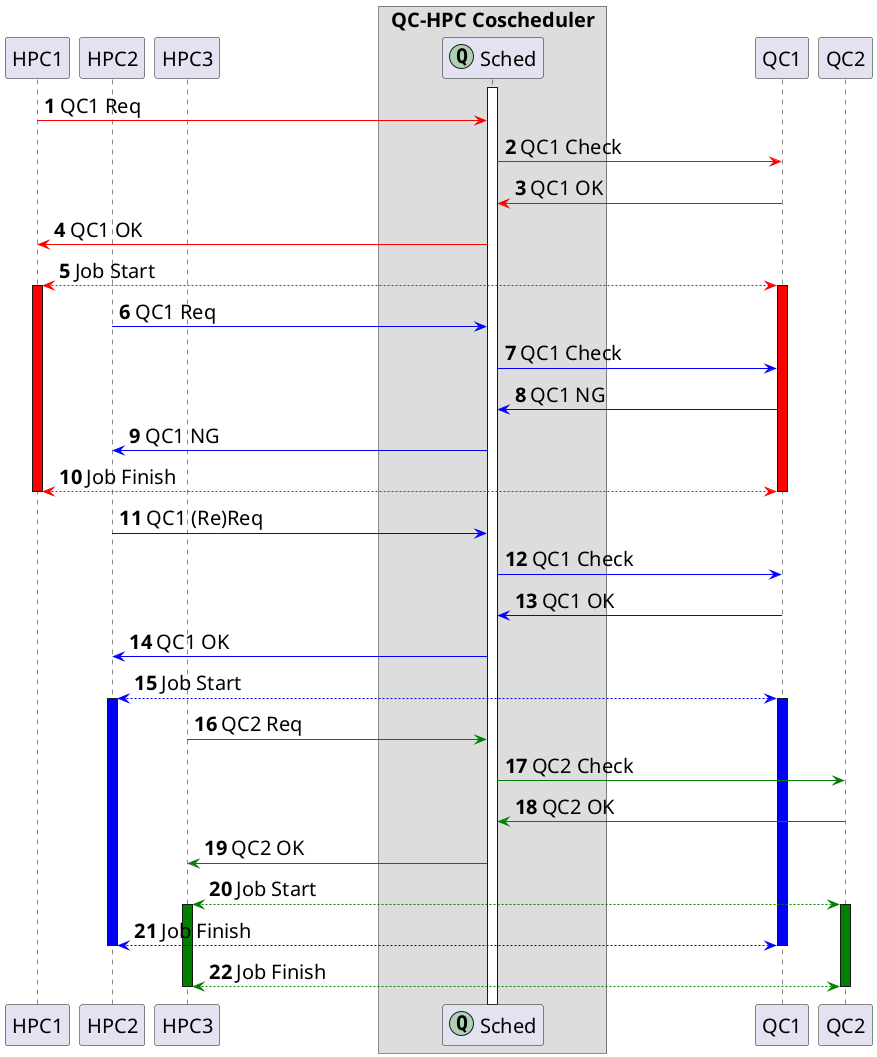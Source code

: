 @startuml
!pragma teoz true
autonumber
' autoactivate on
skinparam defaultFontSize 20

participant HPC1 as h1
participant HPC2 as h2
participant HPC3 as h3

box QC-HPC Coscheduler
participant Sched as q << (Q, #ADD1B2) >>
end box

participant QC1 as q1
participant QC2 as q2

activate q

h1 -[#red]> q : QC1 Req
q -[#red]> q1 : QC1 Check \t\t\t\t
q1 -[#red]> q : QC1 OK
q -[#red]> h1 : QC1 OK

h1 <-[#red]-> q1 : Job Start
activate h1 #red
activate q1 #red

h2 -[#blue]> q : QC1 Req 
q -[#blue]> q1 : QC1 Check
q1 -[#blue]> q : QC1 NG
q -[#blue]> h2 : QC1 NG

h1 <-[#red]-> q1 : Job Finish
deactivate h1
deactivate q1

h2 -[#blue]> q : QC1 (Re)Req 
q -[#blue]> q1 : QC1 Check
q1 -[#blue]> q : QC1 OK
q -[#blue]> h2 : QC1 OK

h2 <-[#blue]-> q1 : Job Start
activate h2 #blue
activate q1 #blue

h3 -[#green]> q : QC2 Req \t\t\t\t
q -[#green]> q2 : QC2 Check
q2 -[#green]> q : QC2 OK
q -[#green]> h3 #green: QC2 OK

h3 <-[#green]-> q2 : Job Start
activate h3 #green
activate q2 #green

h2 <-[#blue]-> q1 : Job Finish
deactivate h2
deactivate q1

h3 <-[#green]-> q2 : Job Finish
deactivate h3
deactivate q2

@enduml
